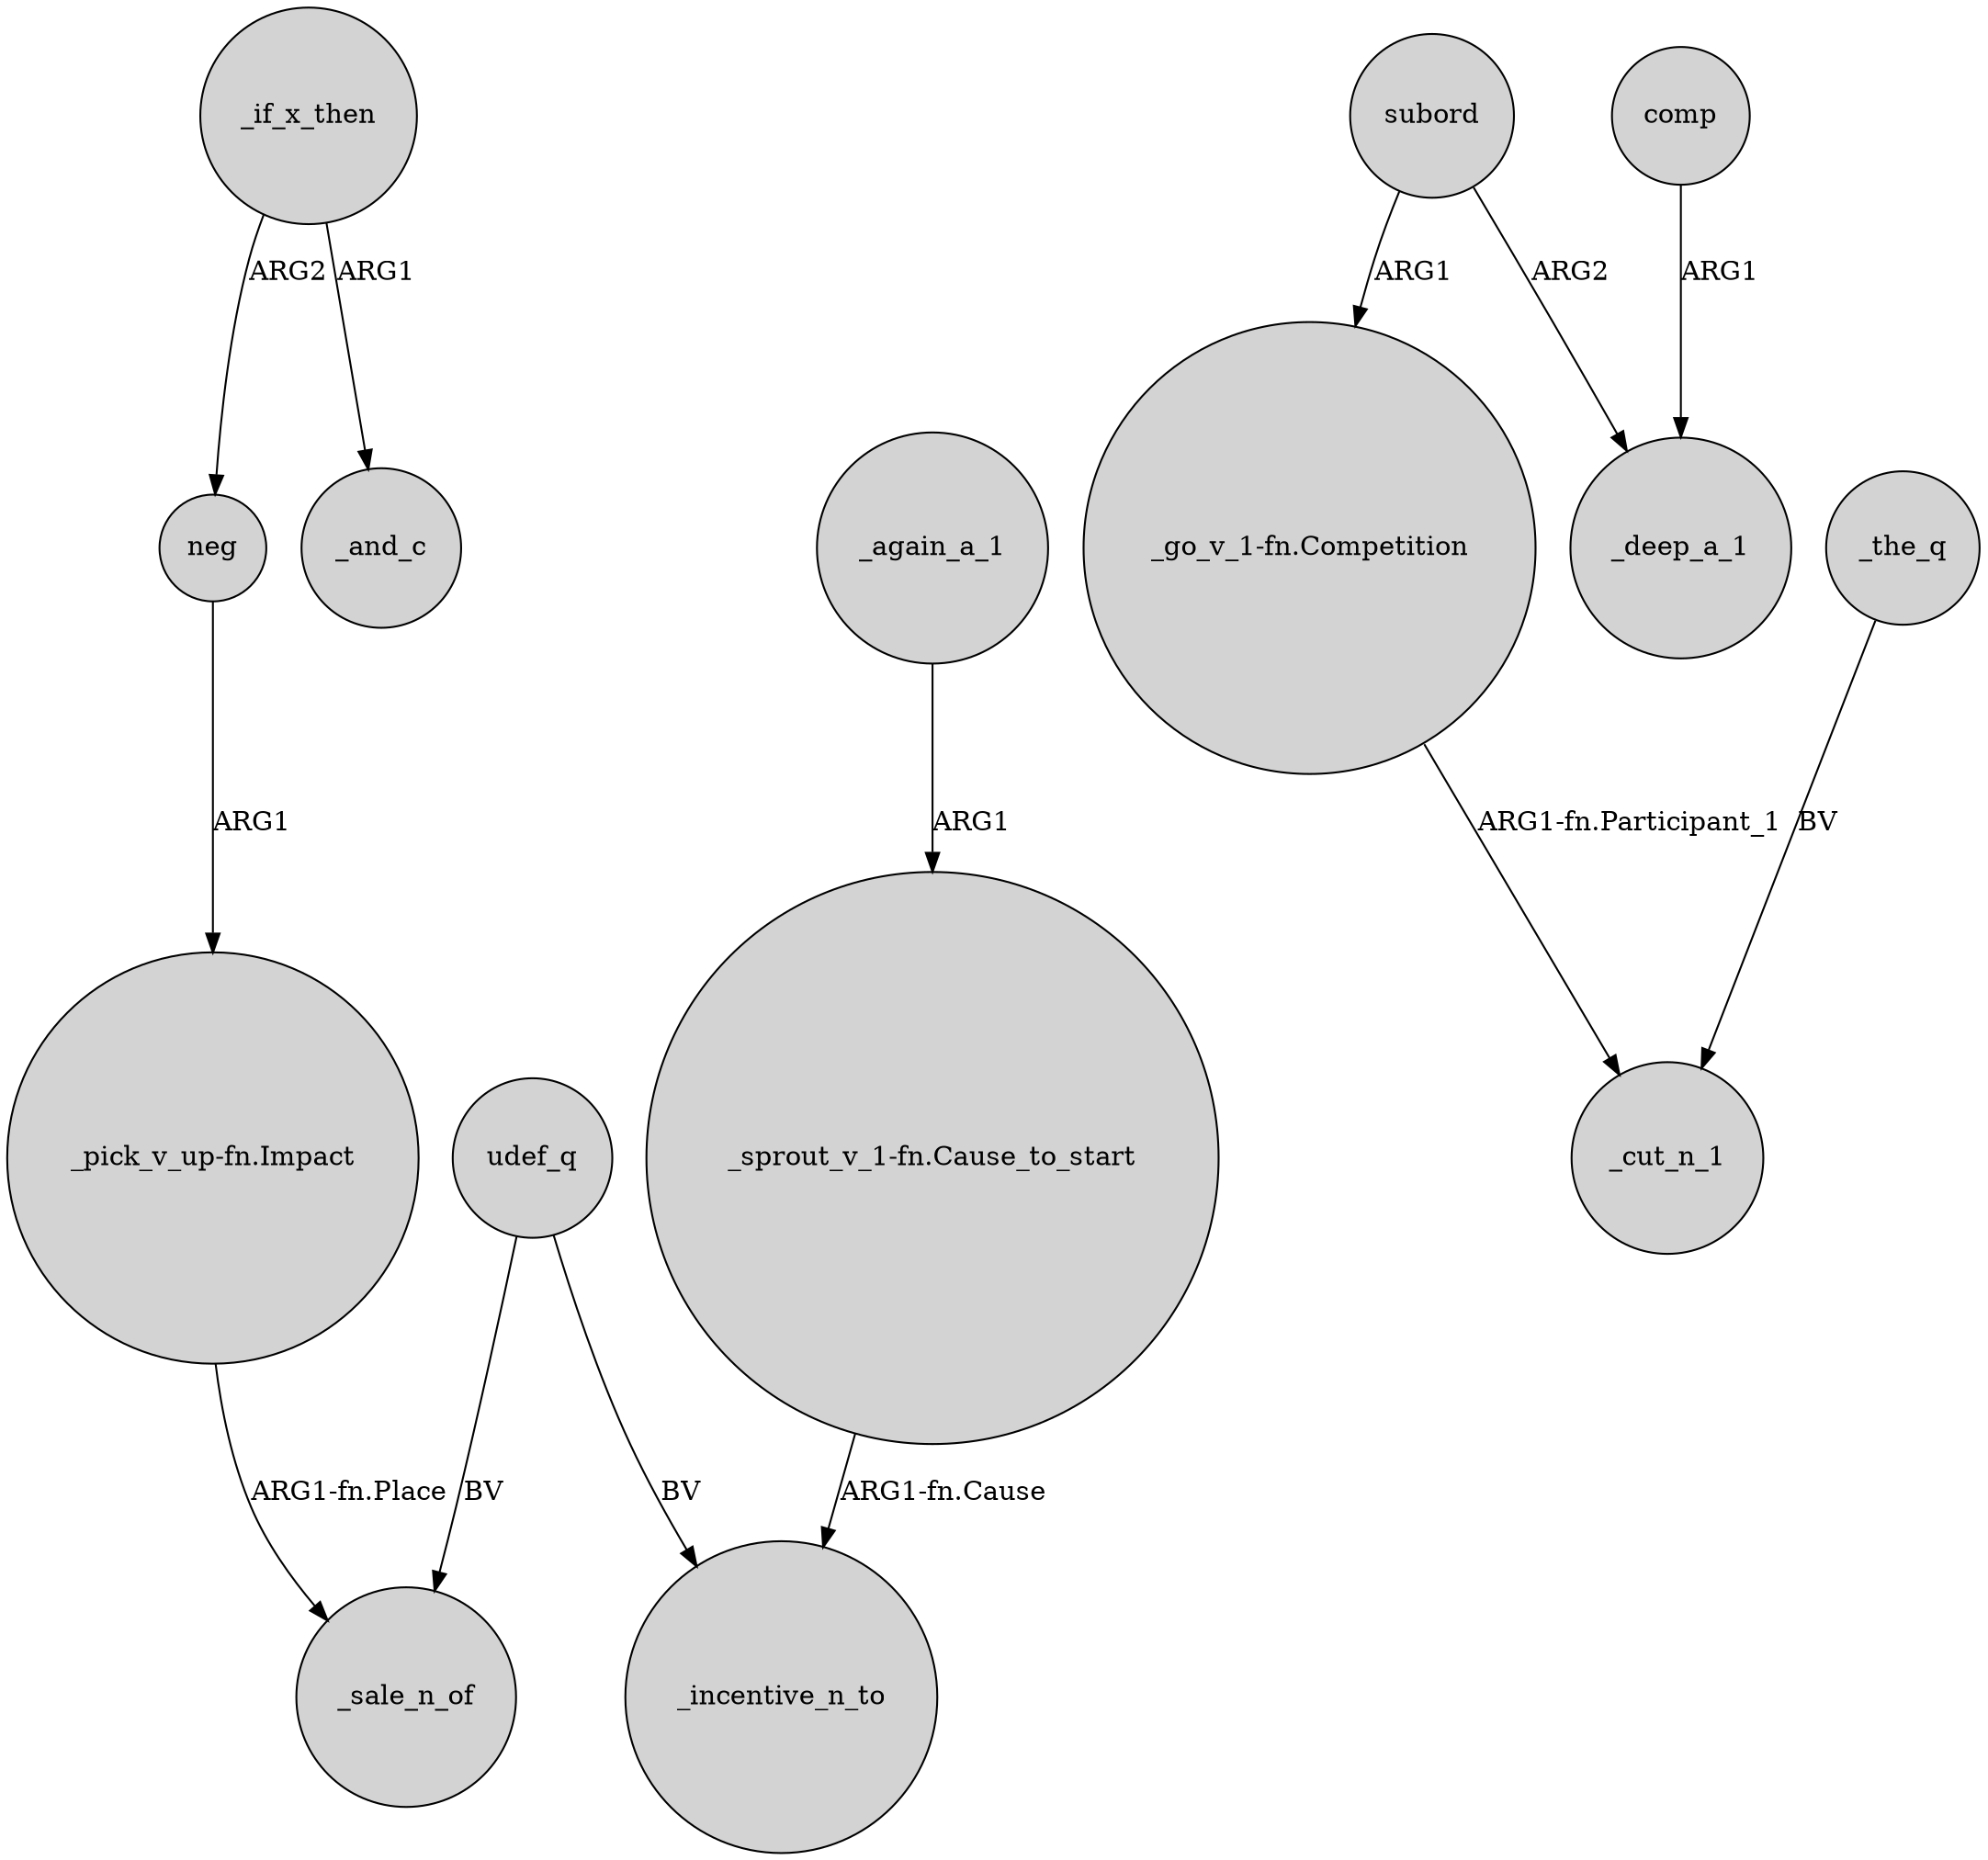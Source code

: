digraph {
	node [shape=circle style=filled]
	_if_x_then -> neg [label=ARG2]
	udef_q -> _incentive_n_to [label=BV]
	udef_q -> _sale_n_of [label=BV]
	_if_x_then -> _and_c [label=ARG1]
	neg -> "_pick_v_up-fn.Impact" [label=ARG1]
	subord -> "_go_v_1-fn.Competition" [label=ARG1]
	subord -> _deep_a_1 [label=ARG2]
	"_sprout_v_1-fn.Cause_to_start" -> _incentive_n_to [label="ARG1-fn.Cause"]
	_again_a_1 -> "_sprout_v_1-fn.Cause_to_start" [label=ARG1]
	"_go_v_1-fn.Competition" -> _cut_n_1 [label="ARG1-fn.Participant_1"]
	comp -> _deep_a_1 [label=ARG1]
	"_pick_v_up-fn.Impact" -> _sale_n_of [label="ARG1-fn.Place"]
	_the_q -> _cut_n_1 [label=BV]
}
